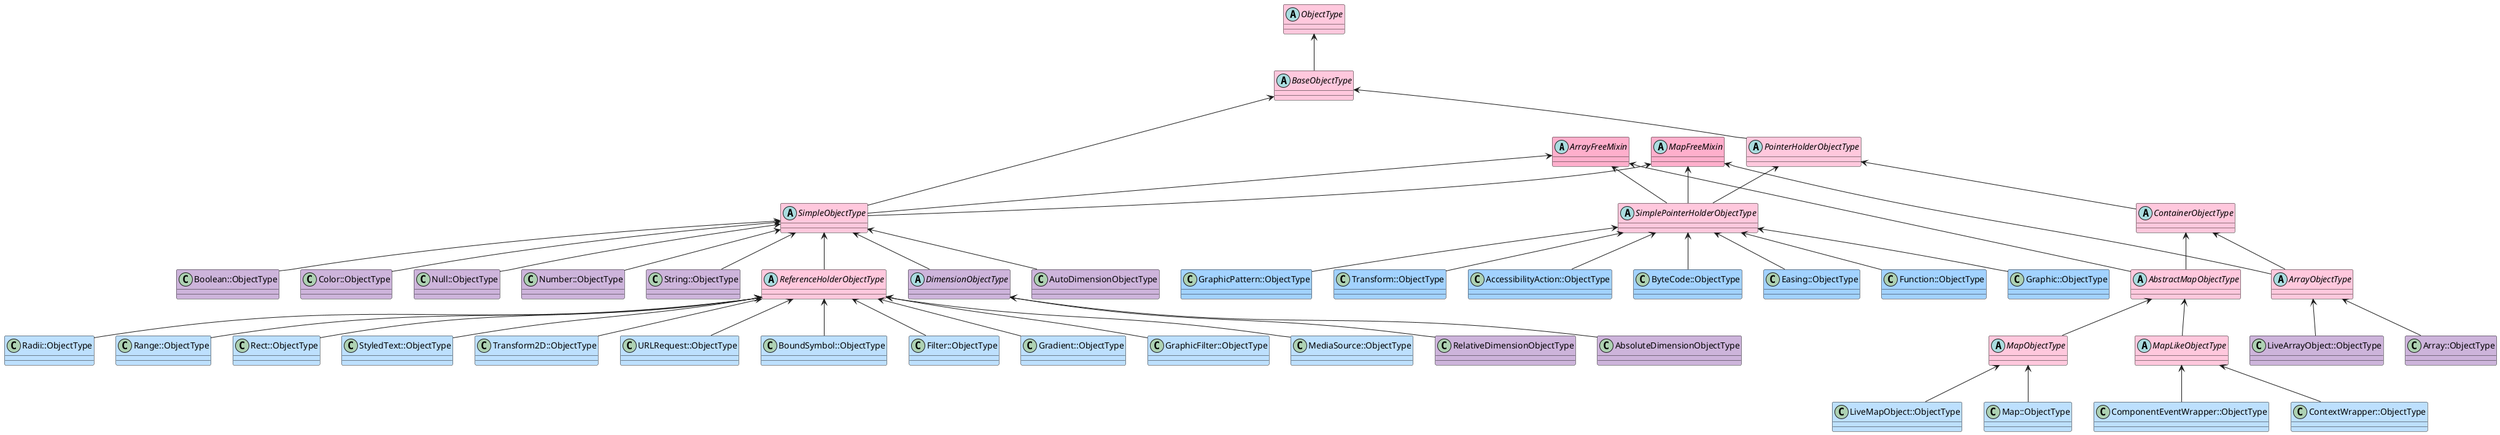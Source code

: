 @startuml

abstract class ArrayFreeMixin #ffafcc
abstract class MapFreeMixin #ffafcc

abstract class ObjectType #ffc8dd
abstract class BaseObjectType #ffc8dd
abstract class SimpleObjectType #ffc8dd
abstract class ReferenceHolderObjectType #ffc8dd
abstract class PointerHolderObjectType #ffc8dd
abstract class SimplePointerHolderObjectType #ffc8dd
abstract class ContainerObjectType #ffc8dd
abstract class AbstractMapObjectType #ffc8dd
abstract class MapLikeObjectType #ffc8dd
abstract class ArrayObjectType #ffc8dd
abstract class MapObjectType #ffc8dd

abstract class DimensionObjectType #cdb4db
class AutoDimensionObjectType #cdb4db
class RelativeDimensionObjectType #cdb4db
class AbsoluteDimensionObjectType #cdb4db

class AccessibilityAction::ObjectType #a2d2ff
class Array::ObjectType #cdb4db
class Boolean::ObjectType #cdb4db
class BoundSymbol::ObjectType #bde0fe
class ByteCode::ObjectType #a2d2ff
class Color::ObjectType #cdb4db
class ComponentEventWrapper::ObjectType #bde0fe
class ContextWrapper::ObjectType #bde0fe
class Easing::ObjectType #a2d2ff
class Filter::ObjectType #bde0fe
class Function::ObjectType #a2d2ff
class Gradient::ObjectType #bde0fe
class Graphic::ObjectType #a2d2ff
class GraphicFilter::ObjectType #bde0fe
class GraphicPattern::ObjectType #a2d2ff
class LiveArrayObject::ObjectType #cdb4db
class LiveMapObject::ObjectType #bde0fe
class Map::ObjectType #bde0fe
class MediaSource::ObjectType #bde0fe
class Null::ObjectType #cdb4db
class Number::ObjectType #cdb4db
class Radii::ObjectType #bde0fe
class Range::ObjectType #bde0fe
class Rect::ObjectType #bde0fe
class String::ObjectType #cdb4db
class StyledText::ObjectType #bde0fe
class Transform::ObjectType #a2d2ff
class Transform2D::ObjectType #bde0fe
class URLRequest::ObjectType #bde0fe

ObjectType <-- BaseObjectType
BaseObjectType <-- SimpleObjectType
MapFreeMixin <-- SimpleObjectType
ArrayFreeMixin <-- SimpleObjectType
SimpleObjectType <-- ReferenceHolderObjectType
SimpleObjectType <-- DimensionObjectType
SimpleObjectType <-- Null::ObjectType
SimpleObjectType <-- Boolean::ObjectType
SimpleObjectType <-- Number::ObjectType
SimpleObjectType <-- String::ObjectType
DimensionObjectType <-- RelativeDimensionObjectType
DimensionObjectType <-- AbsoluteDimensionObjectType
BaseObjectType <-- PointerHolderObjectType
SimpleObjectType <-- AutoDimensionObjectType
SimpleObjectType <-- Color::ObjectType
PointerHolderObjectType <-- ContainerObjectType
ContainerObjectType <-- AbstractMapObjectType
ArrayFreeMixin <-- AbstractMapObjectType
AbstractMapObjectType <-- MapLikeObjectType
AbstractMapObjectType <-- MapObjectType
MapLikeObjectType <-- ComponentEventWrapper::ObjectType
MapObjectType <-- Map::ObjectType
ContainerObjectType <-- ArrayObjectType
MapFreeMixin <-- ArrayObjectType
SimplePointerHolderObjectType <-- ByteCode::ObjectType
ReferenceHolderObjectType <-- Gradient::ObjectType
ReferenceHolderObjectType <-- StyledText::ObjectType
ReferenceHolderObjectType <-- URLRequest::ObjectType
ReferenceHolderObjectType <-- Radii::ObjectType
ReferenceHolderObjectType <-- Transform2D::ObjectType
ReferenceHolderObjectType <-- Range::ObjectType
ReferenceHolderObjectType <-- BoundSymbol::ObjectType
ReferenceHolderObjectType <-- MediaSource::ObjectType
ArrayObjectType <-- Array::ObjectType
ReferenceHolderObjectType <-- Filter::ObjectType
ReferenceHolderObjectType <-- Rect::ObjectType
PointerHolderObjectType <-- SimplePointerHolderObjectType
MapFreeMixin <-- SimplePointerHolderObjectType
ArrayFreeMixin <-- SimplePointerHolderObjectType
SimplePointerHolderObjectType <-- GraphicPattern::ObjectType
SimplePointerHolderObjectType <-- Graphic::ObjectType
SimplePointerHolderObjectType <-- Easing::ObjectType
SimplePointerHolderObjectType <-- AccessibilityAction::ObjectType
SimplePointerHolderObjectType <-- Function::ObjectType
ReferenceHolderObjectType <-- GraphicFilter::ObjectType
SimplePointerHolderObjectType <-- Transform::ObjectType
MapObjectType <-- LiveMapObject::ObjectType
ArrayObjectType <-- LiveArrayObject::ObjectType
MapLikeObjectType <-- ContextWrapper::ObjectType

@enduml